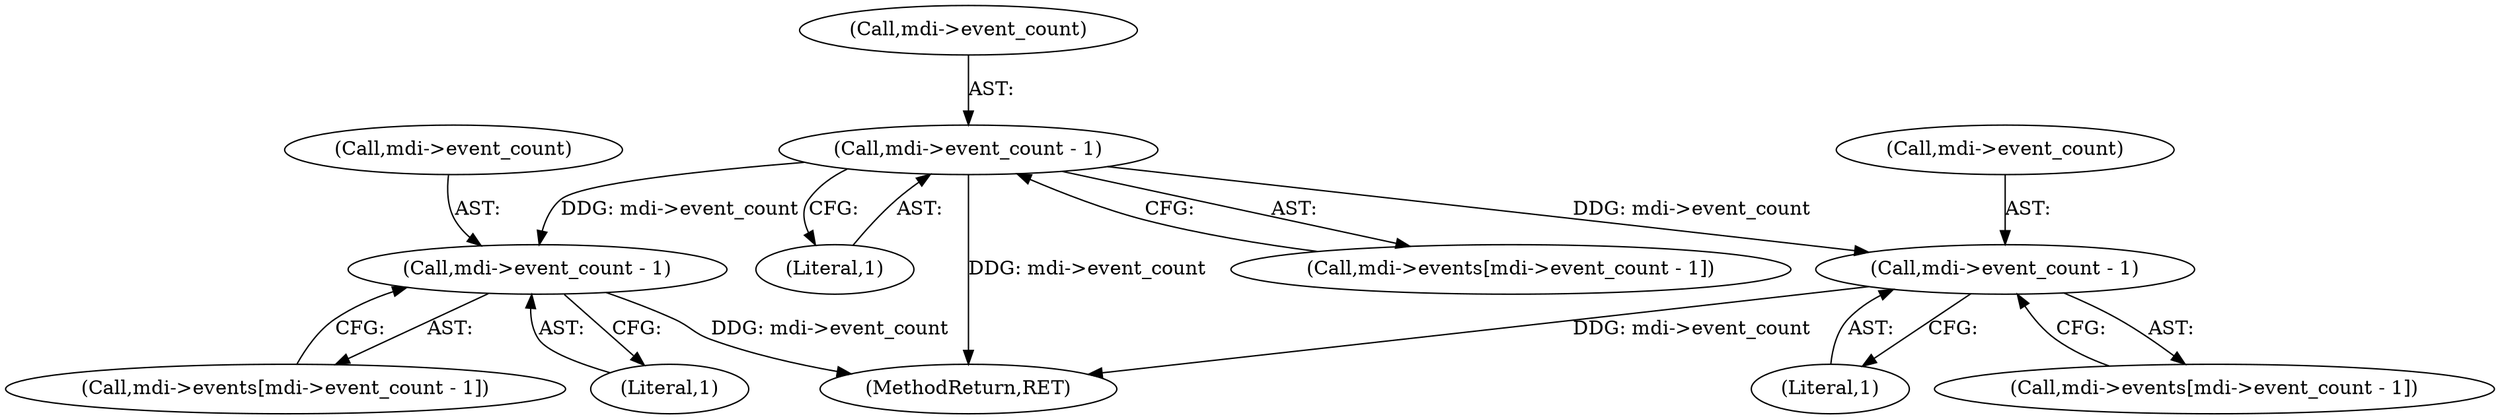 digraph "0_wildmidi_660b513d99bced8783a4a5984ac2f742c74ebbdd_1@pointer" {
"1000707" [label="(Call,mdi->event_count - 1)"];
"1001099" [label="(Call,mdi->event_count - 1)"];
"1001433" [label="(Call,mdi->event_count - 1)"];
"1001433" [label="(Call,mdi->event_count - 1)"];
"1001533" [label="(MethodReturn,RET)"];
"1000711" [label="(Literal,1)"];
"1000703" [label="(Call,mdi->events[mdi->event_count - 1])"];
"1001437" [label="(Literal,1)"];
"1001429" [label="(Call,mdi->events[mdi->event_count - 1])"];
"1001095" [label="(Call,mdi->events[mdi->event_count - 1])"];
"1001103" [label="(Literal,1)"];
"1000707" [label="(Call,mdi->event_count - 1)"];
"1001434" [label="(Call,mdi->event_count)"];
"1001100" [label="(Call,mdi->event_count)"];
"1001099" [label="(Call,mdi->event_count - 1)"];
"1000708" [label="(Call,mdi->event_count)"];
"1000707" -> "1000703"  [label="AST: "];
"1000707" -> "1000711"  [label="CFG: "];
"1000708" -> "1000707"  [label="AST: "];
"1000711" -> "1000707"  [label="AST: "];
"1000703" -> "1000707"  [label="CFG: "];
"1000707" -> "1001533"  [label="DDG: mdi->event_count"];
"1000707" -> "1001099"  [label="DDG: mdi->event_count"];
"1000707" -> "1001433"  [label="DDG: mdi->event_count"];
"1001099" -> "1001095"  [label="AST: "];
"1001099" -> "1001103"  [label="CFG: "];
"1001100" -> "1001099"  [label="AST: "];
"1001103" -> "1001099"  [label="AST: "];
"1001095" -> "1001099"  [label="CFG: "];
"1001099" -> "1001533"  [label="DDG: mdi->event_count"];
"1001433" -> "1001429"  [label="AST: "];
"1001433" -> "1001437"  [label="CFG: "];
"1001434" -> "1001433"  [label="AST: "];
"1001437" -> "1001433"  [label="AST: "];
"1001429" -> "1001433"  [label="CFG: "];
"1001433" -> "1001533"  [label="DDG: mdi->event_count"];
}
